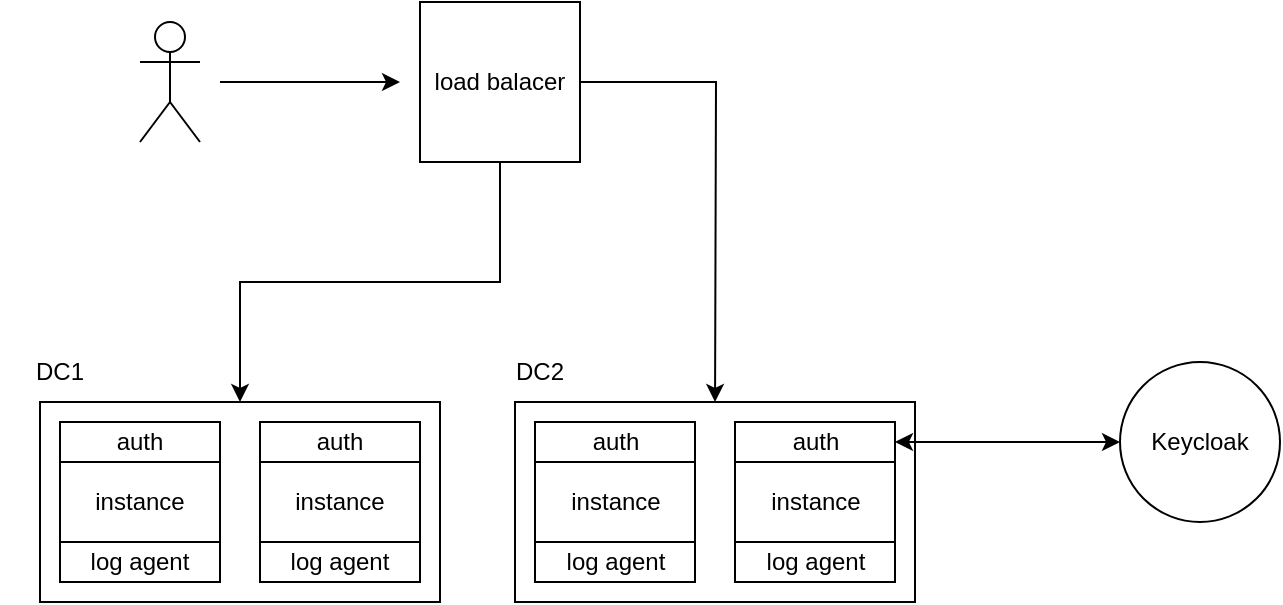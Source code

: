 <mxfile version="24.2.7" type="github">
  <diagram name="Страница — 1" id="z8IZV75teZtj-2yR87Em">
    <mxGraphModel dx="768" dy="512" grid="1" gridSize="10" guides="1" tooltips="1" connect="1" arrows="1" fold="1" page="1" pageScale="1" pageWidth="827" pageHeight="1169" math="0" shadow="0">
      <root>
        <mxCell id="0" />
        <mxCell id="1" parent="0" />
        <mxCell id="ZqbvYvMVNnOR0nPtljuN-1" value="" style="shape=umlActor;verticalLabelPosition=bottom;verticalAlign=top;html=1;outlineConnect=0;" vertex="1" parent="1">
          <mxGeometry x="230" y="50" width="30" height="60" as="geometry" />
        </mxCell>
        <mxCell id="ZqbvYvMVNnOR0nPtljuN-2" value="" style="endArrow=classic;html=1;rounded=0;" edge="1" parent="1">
          <mxGeometry width="50" height="50" relative="1" as="geometry">
            <mxPoint x="270" y="80" as="sourcePoint" />
            <mxPoint x="360" y="80" as="targetPoint" />
          </mxGeometry>
        </mxCell>
        <mxCell id="ZqbvYvMVNnOR0nPtljuN-3" value="Keycloak" style="ellipse;whiteSpace=wrap;html=1;" vertex="1" parent="1">
          <mxGeometry x="720" y="220" width="80" height="80" as="geometry" />
        </mxCell>
        <mxCell id="ZqbvYvMVNnOR0nPtljuN-16" style="edgeStyle=orthogonalEdgeStyle;rounded=0;orthogonalLoop=1;jettySize=auto;html=1;entryX=0.5;entryY=0;entryDx=0;entryDy=0;" edge="1" parent="1" source="ZqbvYvMVNnOR0nPtljuN-4" target="ZqbvYvMVNnOR0nPtljuN-8">
          <mxGeometry relative="1" as="geometry" />
        </mxCell>
        <mxCell id="ZqbvYvMVNnOR0nPtljuN-17" style="edgeStyle=orthogonalEdgeStyle;rounded=0;orthogonalLoop=1;jettySize=auto;html=1;" edge="1" parent="1" source="ZqbvYvMVNnOR0nPtljuN-4">
          <mxGeometry relative="1" as="geometry">
            <mxPoint x="517.519" y="240.0" as="targetPoint" />
          </mxGeometry>
        </mxCell>
        <mxCell id="ZqbvYvMVNnOR0nPtljuN-4" value="load balacer" style="whiteSpace=wrap;html=1;aspect=fixed;" vertex="1" parent="1">
          <mxGeometry x="370" y="40" width="80" height="80" as="geometry" />
        </mxCell>
        <mxCell id="ZqbvYvMVNnOR0nPtljuN-5" style="edgeStyle=orthogonalEdgeStyle;rounded=0;orthogonalLoop=1;jettySize=auto;html=1;exitX=0.5;exitY=1;exitDx=0;exitDy=0;" edge="1" parent="1" source="ZqbvYvMVNnOR0nPtljuN-4" target="ZqbvYvMVNnOR0nPtljuN-4">
          <mxGeometry relative="1" as="geometry" />
        </mxCell>
        <mxCell id="ZqbvYvMVNnOR0nPtljuN-8" value="" style="rounded=0;whiteSpace=wrap;html=1;" vertex="1" parent="1">
          <mxGeometry x="180" y="240" width="200" height="100" as="geometry" />
        </mxCell>
        <mxCell id="ZqbvYvMVNnOR0nPtljuN-11" value="DC1" style="text;html=1;align=center;verticalAlign=middle;whiteSpace=wrap;rounded=0;" vertex="1" parent="1">
          <mxGeometry x="160" y="210" width="60" height="30" as="geometry" />
        </mxCell>
        <mxCell id="ZqbvYvMVNnOR0nPtljuN-15" value="DC2" style="text;html=1;align=center;verticalAlign=middle;whiteSpace=wrap;rounded=0;" vertex="1" parent="1">
          <mxGeometry x="400" y="210" width="60" height="30" as="geometry" />
        </mxCell>
        <mxCell id="ZqbvYvMVNnOR0nPtljuN-29" value="" style="group" vertex="1" connectable="0" parent="1">
          <mxGeometry x="190" y="250" width="80" height="80" as="geometry" />
        </mxCell>
        <mxCell id="ZqbvYvMVNnOR0nPtljuN-9" value="instance" style="whiteSpace=wrap;html=1;aspect=fixed;" vertex="1" parent="ZqbvYvMVNnOR0nPtljuN-29">
          <mxGeometry width="80" height="80" as="geometry" />
        </mxCell>
        <mxCell id="ZqbvYvMVNnOR0nPtljuN-24" value="log agent" style="rounded=0;whiteSpace=wrap;html=1;" vertex="1" parent="ZqbvYvMVNnOR0nPtljuN-29">
          <mxGeometry y="60" width="80" height="20" as="geometry" />
        </mxCell>
        <mxCell id="ZqbvYvMVNnOR0nPtljuN-28" value="auth" style="rounded=0;whiteSpace=wrap;html=1;" vertex="1" parent="ZqbvYvMVNnOR0nPtljuN-29">
          <mxGeometry width="80" height="20" as="geometry" />
        </mxCell>
        <mxCell id="ZqbvYvMVNnOR0nPtljuN-30" value="" style="group" vertex="1" connectable="0" parent="1">
          <mxGeometry x="290" y="250" width="80" height="80" as="geometry" />
        </mxCell>
        <mxCell id="ZqbvYvMVNnOR0nPtljuN-31" value="instance" style="whiteSpace=wrap;html=1;aspect=fixed;" vertex="1" parent="ZqbvYvMVNnOR0nPtljuN-30">
          <mxGeometry width="80" height="80" as="geometry" />
        </mxCell>
        <mxCell id="ZqbvYvMVNnOR0nPtljuN-32" value="log agent" style="rounded=0;whiteSpace=wrap;html=1;" vertex="1" parent="ZqbvYvMVNnOR0nPtljuN-30">
          <mxGeometry y="60" width="80" height="20" as="geometry" />
        </mxCell>
        <mxCell id="ZqbvYvMVNnOR0nPtljuN-33" value="auth" style="rounded=0;whiteSpace=wrap;html=1;" vertex="1" parent="ZqbvYvMVNnOR0nPtljuN-30">
          <mxGeometry width="80" height="20" as="geometry" />
        </mxCell>
        <mxCell id="ZqbvYvMVNnOR0nPtljuN-38" value="" style="rounded=0;whiteSpace=wrap;html=1;" vertex="1" parent="1">
          <mxGeometry x="417.5" y="240" width="200" height="100" as="geometry" />
        </mxCell>
        <mxCell id="ZqbvYvMVNnOR0nPtljuN-39" value="" style="group" vertex="1" connectable="0" parent="1">
          <mxGeometry x="427.5" y="250" width="80" height="80" as="geometry" />
        </mxCell>
        <mxCell id="ZqbvYvMVNnOR0nPtljuN-40" value="instance" style="whiteSpace=wrap;html=1;aspect=fixed;" vertex="1" parent="ZqbvYvMVNnOR0nPtljuN-39">
          <mxGeometry width="80" height="80" as="geometry" />
        </mxCell>
        <mxCell id="ZqbvYvMVNnOR0nPtljuN-41" value="log agent" style="rounded=0;whiteSpace=wrap;html=1;" vertex="1" parent="ZqbvYvMVNnOR0nPtljuN-39">
          <mxGeometry y="60" width="80" height="20" as="geometry" />
        </mxCell>
        <mxCell id="ZqbvYvMVNnOR0nPtljuN-42" value="auth" style="rounded=0;whiteSpace=wrap;html=1;" vertex="1" parent="ZqbvYvMVNnOR0nPtljuN-39">
          <mxGeometry width="80" height="20" as="geometry" />
        </mxCell>
        <mxCell id="ZqbvYvMVNnOR0nPtljuN-43" value="" style="group" vertex="1" connectable="0" parent="1">
          <mxGeometry x="527.5" y="250" width="80" height="80" as="geometry" />
        </mxCell>
        <mxCell id="ZqbvYvMVNnOR0nPtljuN-44" value="instance" style="whiteSpace=wrap;html=1;aspect=fixed;" vertex="1" parent="ZqbvYvMVNnOR0nPtljuN-43">
          <mxGeometry width="80" height="80" as="geometry" />
        </mxCell>
        <mxCell id="ZqbvYvMVNnOR0nPtljuN-45" value="log agent" style="rounded=0;whiteSpace=wrap;html=1;" vertex="1" parent="ZqbvYvMVNnOR0nPtljuN-43">
          <mxGeometry y="60" width="80" height="20" as="geometry" />
        </mxCell>
        <mxCell id="ZqbvYvMVNnOR0nPtljuN-46" value="auth" style="rounded=0;whiteSpace=wrap;html=1;" vertex="1" parent="ZqbvYvMVNnOR0nPtljuN-43">
          <mxGeometry width="80" height="20" as="geometry" />
        </mxCell>
        <mxCell id="ZqbvYvMVNnOR0nPtljuN-47" style="edgeStyle=orthogonalEdgeStyle;rounded=0;orthogonalLoop=1;jettySize=auto;html=1;exitX=1;exitY=0.5;exitDx=0;exitDy=0;startArrow=classic;startFill=1;" edge="1" parent="1" source="ZqbvYvMVNnOR0nPtljuN-46" target="ZqbvYvMVNnOR0nPtljuN-3">
          <mxGeometry relative="1" as="geometry" />
        </mxCell>
      </root>
    </mxGraphModel>
  </diagram>
</mxfile>
